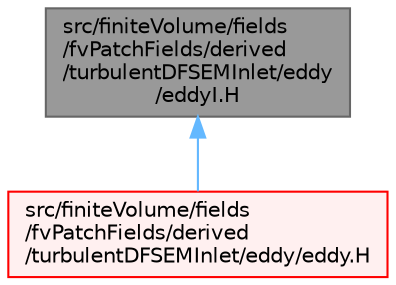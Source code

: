 digraph "src/finiteVolume/fields/fvPatchFields/derived/turbulentDFSEMInlet/eddy/eddyI.H"
{
 // LATEX_PDF_SIZE
  bgcolor="transparent";
  edge [fontname=Helvetica,fontsize=10,labelfontname=Helvetica,labelfontsize=10];
  node [fontname=Helvetica,fontsize=10,shape=box,height=0.2,width=0.4];
  Node1 [id="Node000001",label="src/finiteVolume/fields\l/fvPatchFields/derived\l/turbulentDFSEMInlet/eddy\l/eddyI.H",height=0.2,width=0.4,color="gray40", fillcolor="grey60", style="filled", fontcolor="black",tooltip=" "];
  Node1 -> Node2 [id="edge1_Node000001_Node000002",dir="back",color="steelblue1",style="solid",tooltip=" "];
  Node2 [id="Node000002",label="src/finiteVolume/fields\l/fvPatchFields/derived\l/turbulentDFSEMInlet/eddy/eddy.H",height=0.2,width=0.4,color="red", fillcolor="#FFF0F0", style="filled",URL="$eddy_8H.html",tooltip=" "];
}
